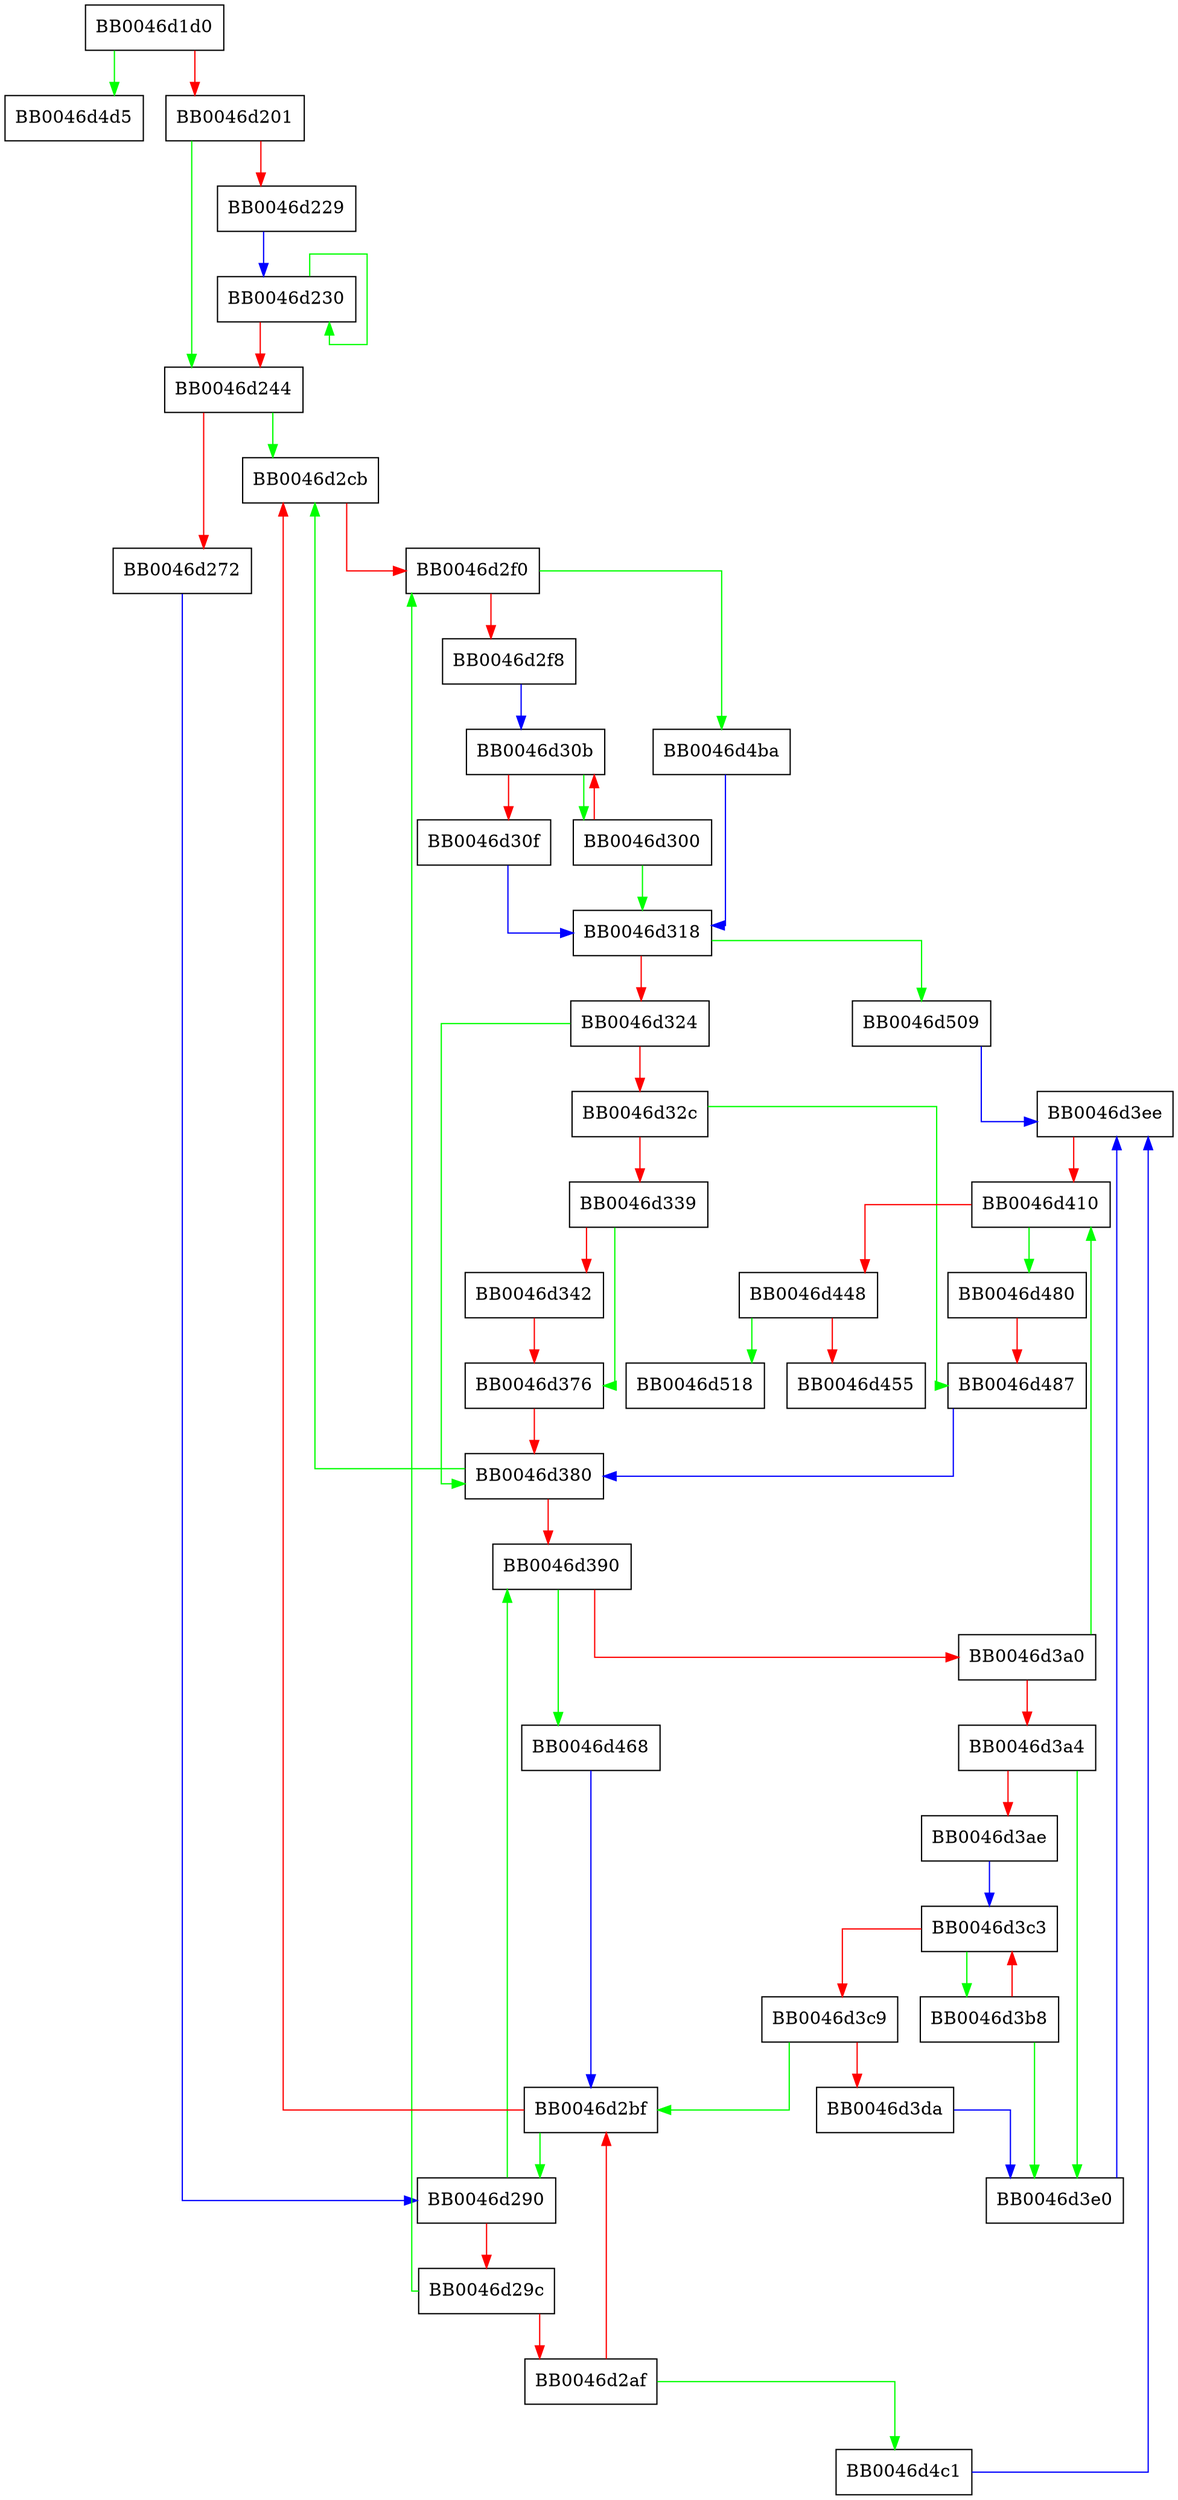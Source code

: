 digraph spawn_loop {
  node [shape="box"];
  graph [splines=ortho];
  BB0046d1d0 -> BB0046d4d5 [color="green"];
  BB0046d1d0 -> BB0046d201 [color="red"];
  BB0046d201 -> BB0046d244 [color="green"];
  BB0046d201 -> BB0046d229 [color="red"];
  BB0046d229 -> BB0046d230 [color="blue"];
  BB0046d230 -> BB0046d230 [color="green"];
  BB0046d230 -> BB0046d244 [color="red"];
  BB0046d244 -> BB0046d2cb [color="green"];
  BB0046d244 -> BB0046d272 [color="red"];
  BB0046d272 -> BB0046d290 [color="blue"];
  BB0046d290 -> BB0046d390 [color="green"];
  BB0046d290 -> BB0046d29c [color="red"];
  BB0046d29c -> BB0046d2f0 [color="green"];
  BB0046d29c -> BB0046d2af [color="red"];
  BB0046d2af -> BB0046d4c1 [color="green"];
  BB0046d2af -> BB0046d2bf [color="red"];
  BB0046d2bf -> BB0046d290 [color="green"];
  BB0046d2bf -> BB0046d2cb [color="red"];
  BB0046d2cb -> BB0046d2f0 [color="red"];
  BB0046d2f0 -> BB0046d4ba [color="green"];
  BB0046d2f0 -> BB0046d2f8 [color="red"];
  BB0046d2f8 -> BB0046d30b [color="blue"];
  BB0046d300 -> BB0046d318 [color="green"];
  BB0046d300 -> BB0046d30b [color="red"];
  BB0046d30b -> BB0046d300 [color="green"];
  BB0046d30b -> BB0046d30f [color="red"];
  BB0046d30f -> BB0046d318 [color="blue"];
  BB0046d318 -> BB0046d509 [color="green"];
  BB0046d318 -> BB0046d324 [color="red"];
  BB0046d324 -> BB0046d380 [color="green"];
  BB0046d324 -> BB0046d32c [color="red"];
  BB0046d32c -> BB0046d487 [color="green"];
  BB0046d32c -> BB0046d339 [color="red"];
  BB0046d339 -> BB0046d376 [color="green"];
  BB0046d339 -> BB0046d342 [color="red"];
  BB0046d342 -> BB0046d376 [color="red"];
  BB0046d376 -> BB0046d380 [color="red"];
  BB0046d380 -> BB0046d2cb [color="green"];
  BB0046d380 -> BB0046d390 [color="red"];
  BB0046d390 -> BB0046d468 [color="green"];
  BB0046d390 -> BB0046d3a0 [color="red"];
  BB0046d3a0 -> BB0046d410 [color="green"];
  BB0046d3a0 -> BB0046d3a4 [color="red"];
  BB0046d3a4 -> BB0046d3e0 [color="green"];
  BB0046d3a4 -> BB0046d3ae [color="red"];
  BB0046d3ae -> BB0046d3c3 [color="blue"];
  BB0046d3b8 -> BB0046d3e0 [color="green"];
  BB0046d3b8 -> BB0046d3c3 [color="red"];
  BB0046d3c3 -> BB0046d3b8 [color="green"];
  BB0046d3c3 -> BB0046d3c9 [color="red"];
  BB0046d3c9 -> BB0046d2bf [color="green"];
  BB0046d3c9 -> BB0046d3da [color="red"];
  BB0046d3da -> BB0046d3e0 [color="blue"];
  BB0046d3e0 -> BB0046d3ee [color="blue"];
  BB0046d3ee -> BB0046d410 [color="red"];
  BB0046d410 -> BB0046d480 [color="green"];
  BB0046d410 -> BB0046d448 [color="red"];
  BB0046d448 -> BB0046d518 [color="green"];
  BB0046d448 -> BB0046d455 [color="red"];
  BB0046d468 -> BB0046d2bf [color="blue"];
  BB0046d480 -> BB0046d487 [color="red"];
  BB0046d487 -> BB0046d380 [color="blue"];
  BB0046d4ba -> BB0046d318 [color="blue"];
  BB0046d4c1 -> BB0046d3ee [color="blue"];
  BB0046d509 -> BB0046d3ee [color="blue"];
}